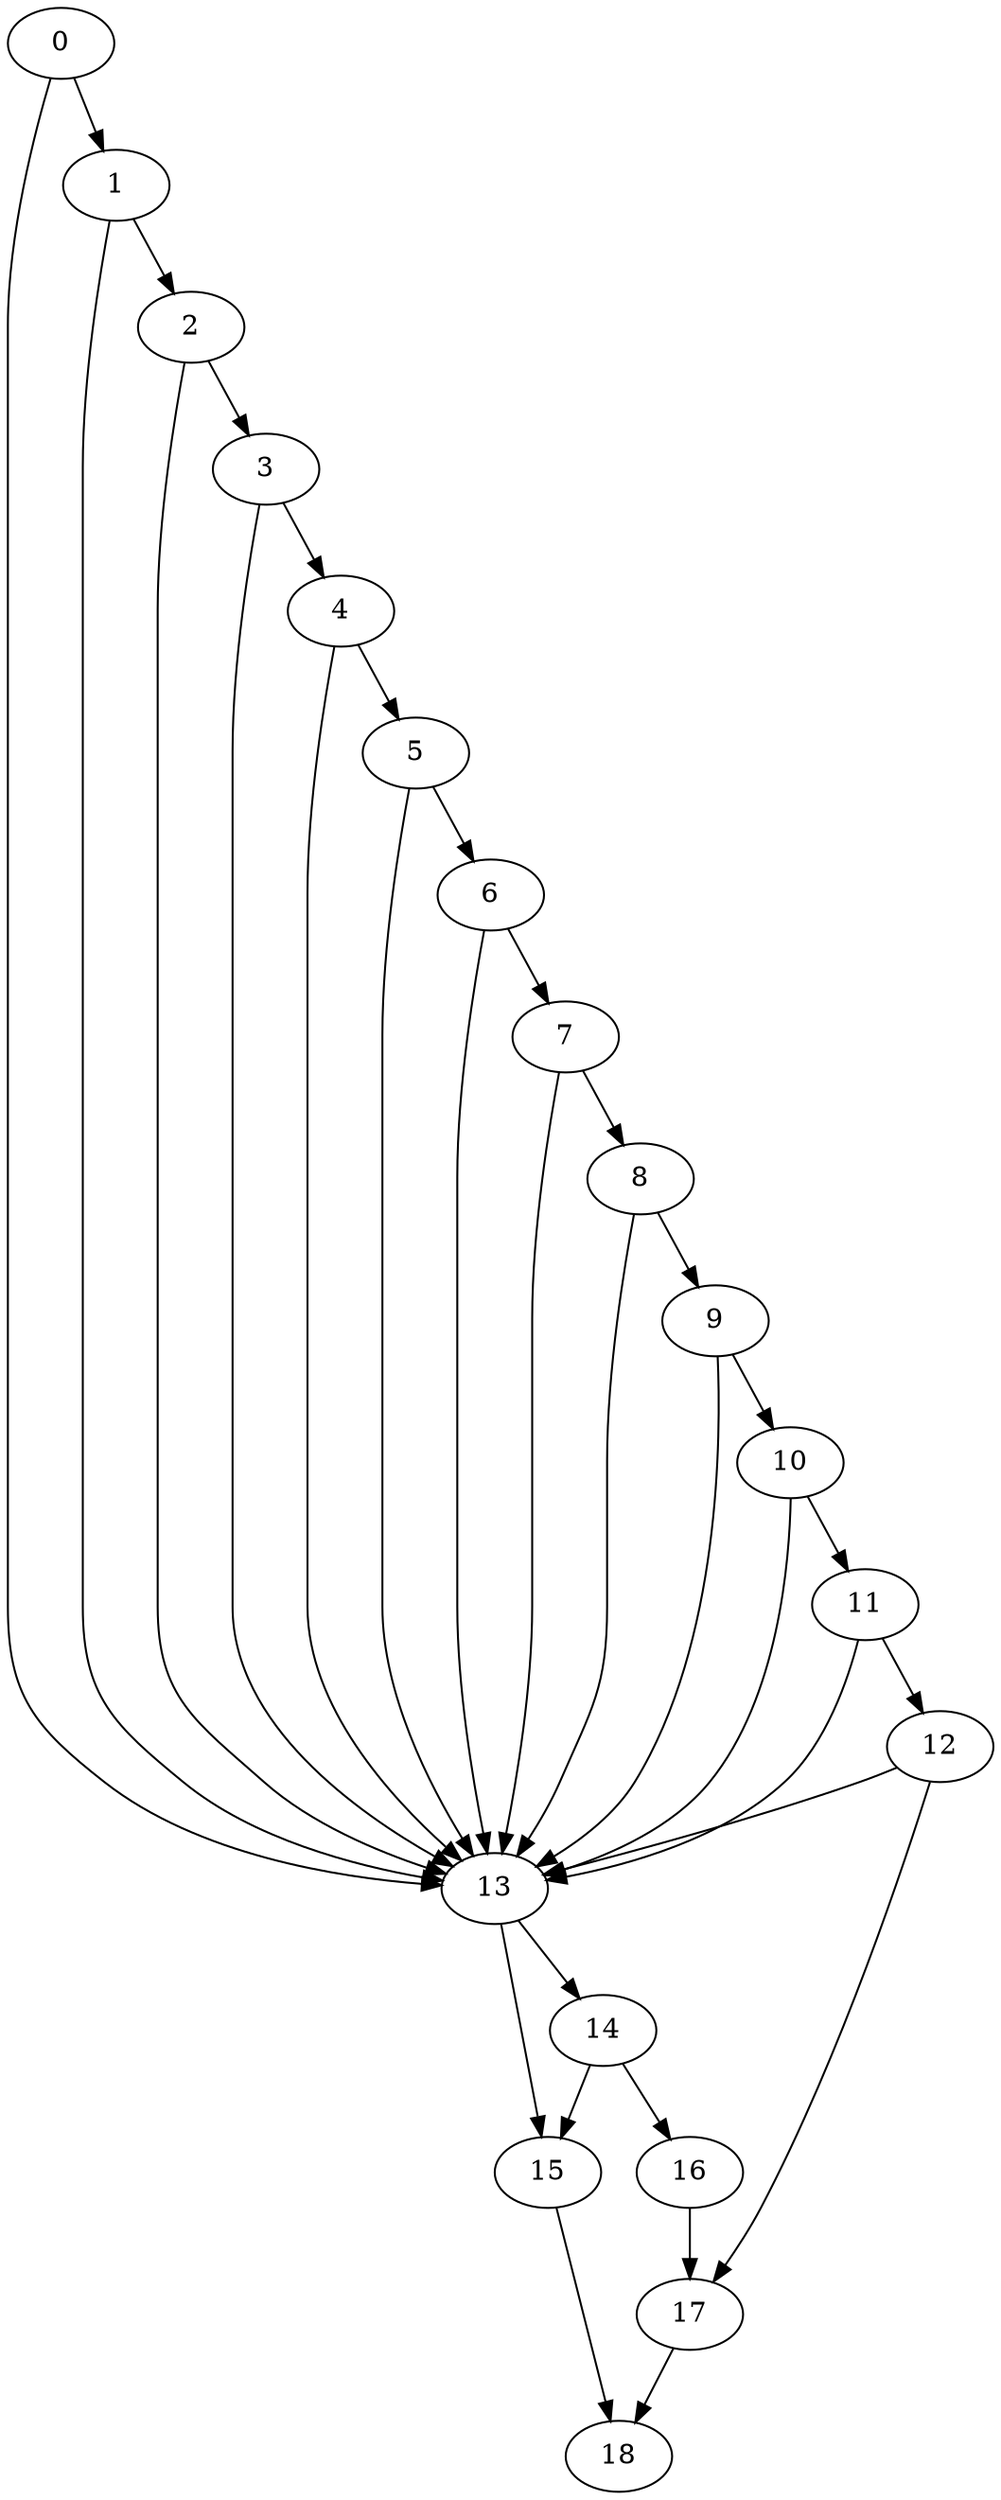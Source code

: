 digraph {
	0
	1
	2
	3
	4
	5
	6
	7
	8
	9
	10
	11
	12
	13
	14
	15
	16
	17
	18
	13 -> 15
	14 -> 15
	15 -> 18
	17 -> 18
	0 -> 1
	3 -> 4
	4 -> 5
	7 -> 8
	9 -> 10
	13 -> 14
	1 -> 2
	2 -> 3
	5 -> 6
	10 -> 11
	1 -> 13
	2 -> 13
	4 -> 13
	6 -> 13
	7 -> 13
	9 -> 13
	10 -> 13
	0 -> 13
	12 -> 13
	11 -> 13
	5 -> 13
	8 -> 13
	3 -> 13
	6 -> 7
	8 -> 9
	14 -> 16
	12 -> 17
	16 -> 17
	11 -> 12
}
